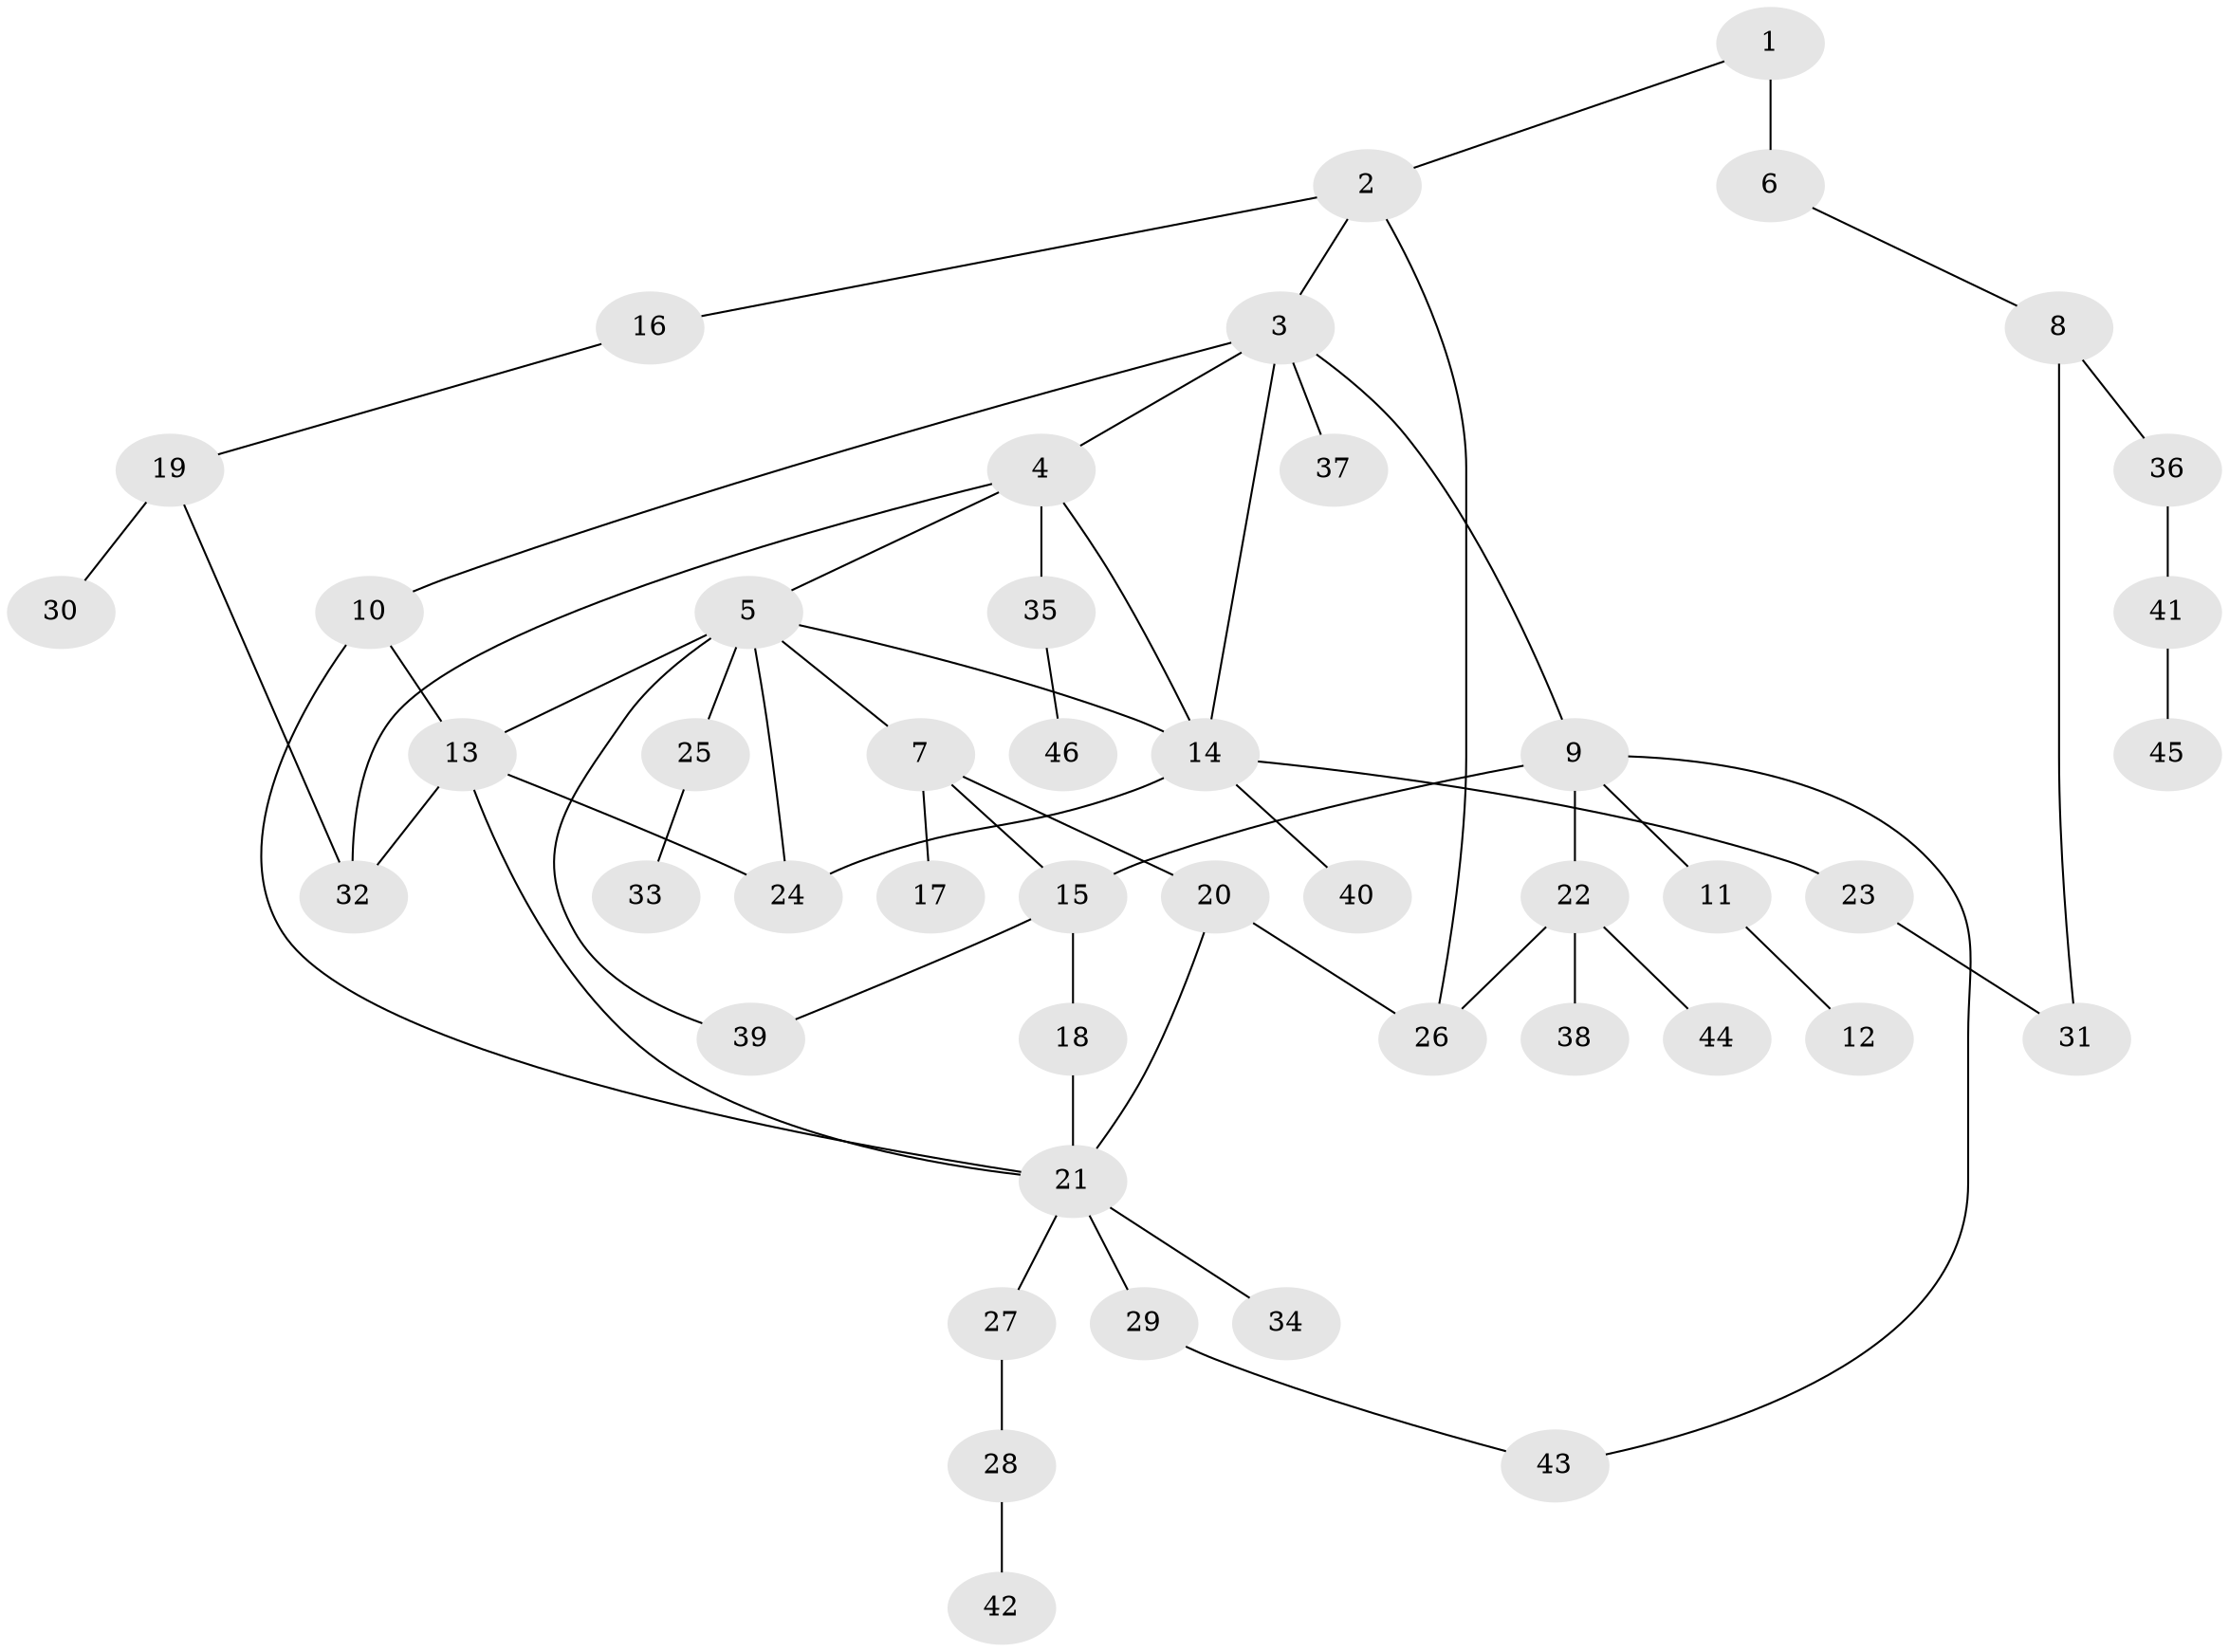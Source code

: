 // original degree distribution, {4: 0.08791208791208792, 5: 0.054945054945054944, 7: 0.01098901098901099, 2: 0.4065934065934066, 6: 0.03296703296703297, 1: 0.3076923076923077, 3: 0.08791208791208792, 8: 0.01098901098901099}
// Generated by graph-tools (version 1.1) at 2025/43/03/06/25 01:43:18]
// undirected, 46 vertices, 61 edges
graph export_dot {
graph [start="1"]
  node [color=gray90,style=filled];
  1;
  2;
  3;
  4;
  5;
  6;
  7;
  8;
  9;
  10;
  11;
  12;
  13;
  14;
  15;
  16;
  17;
  18;
  19;
  20;
  21;
  22;
  23;
  24;
  25;
  26;
  27;
  28;
  29;
  30;
  31;
  32;
  33;
  34;
  35;
  36;
  37;
  38;
  39;
  40;
  41;
  42;
  43;
  44;
  45;
  46;
  1 -- 2 [weight=1.0];
  1 -- 6 [weight=2.0];
  2 -- 3 [weight=1.0];
  2 -- 16 [weight=1.0];
  2 -- 26 [weight=1.0];
  3 -- 4 [weight=1.0];
  3 -- 9 [weight=1.0];
  3 -- 10 [weight=1.0];
  3 -- 14 [weight=1.0];
  3 -- 37 [weight=1.0];
  4 -- 5 [weight=1.0];
  4 -- 14 [weight=1.0];
  4 -- 32 [weight=1.0];
  4 -- 35 [weight=1.0];
  5 -- 7 [weight=1.0];
  5 -- 13 [weight=1.0];
  5 -- 14 [weight=2.0];
  5 -- 24 [weight=1.0];
  5 -- 25 [weight=3.0];
  5 -- 39 [weight=1.0];
  6 -- 8 [weight=1.0];
  7 -- 15 [weight=1.0];
  7 -- 17 [weight=1.0];
  7 -- 20 [weight=1.0];
  8 -- 31 [weight=1.0];
  8 -- 36 [weight=1.0];
  9 -- 11 [weight=1.0];
  9 -- 15 [weight=1.0];
  9 -- 22 [weight=1.0];
  9 -- 43 [weight=1.0];
  10 -- 13 [weight=3.0];
  10 -- 21 [weight=1.0];
  11 -- 12 [weight=1.0];
  13 -- 21 [weight=1.0];
  13 -- 24 [weight=1.0];
  13 -- 32 [weight=1.0];
  14 -- 23 [weight=1.0];
  14 -- 24 [weight=1.0];
  14 -- 40 [weight=1.0];
  15 -- 18 [weight=1.0];
  15 -- 39 [weight=1.0];
  16 -- 19 [weight=1.0];
  18 -- 21 [weight=1.0];
  19 -- 30 [weight=1.0];
  19 -- 32 [weight=1.0];
  20 -- 21 [weight=1.0];
  20 -- 26 [weight=1.0];
  21 -- 27 [weight=1.0];
  21 -- 29 [weight=1.0];
  21 -- 34 [weight=1.0];
  22 -- 26 [weight=1.0];
  22 -- 38 [weight=2.0];
  22 -- 44 [weight=1.0];
  23 -- 31 [weight=1.0];
  25 -- 33 [weight=1.0];
  27 -- 28 [weight=1.0];
  28 -- 42 [weight=1.0];
  29 -- 43 [weight=1.0];
  35 -- 46 [weight=1.0];
  36 -- 41 [weight=1.0];
  41 -- 45 [weight=1.0];
}
